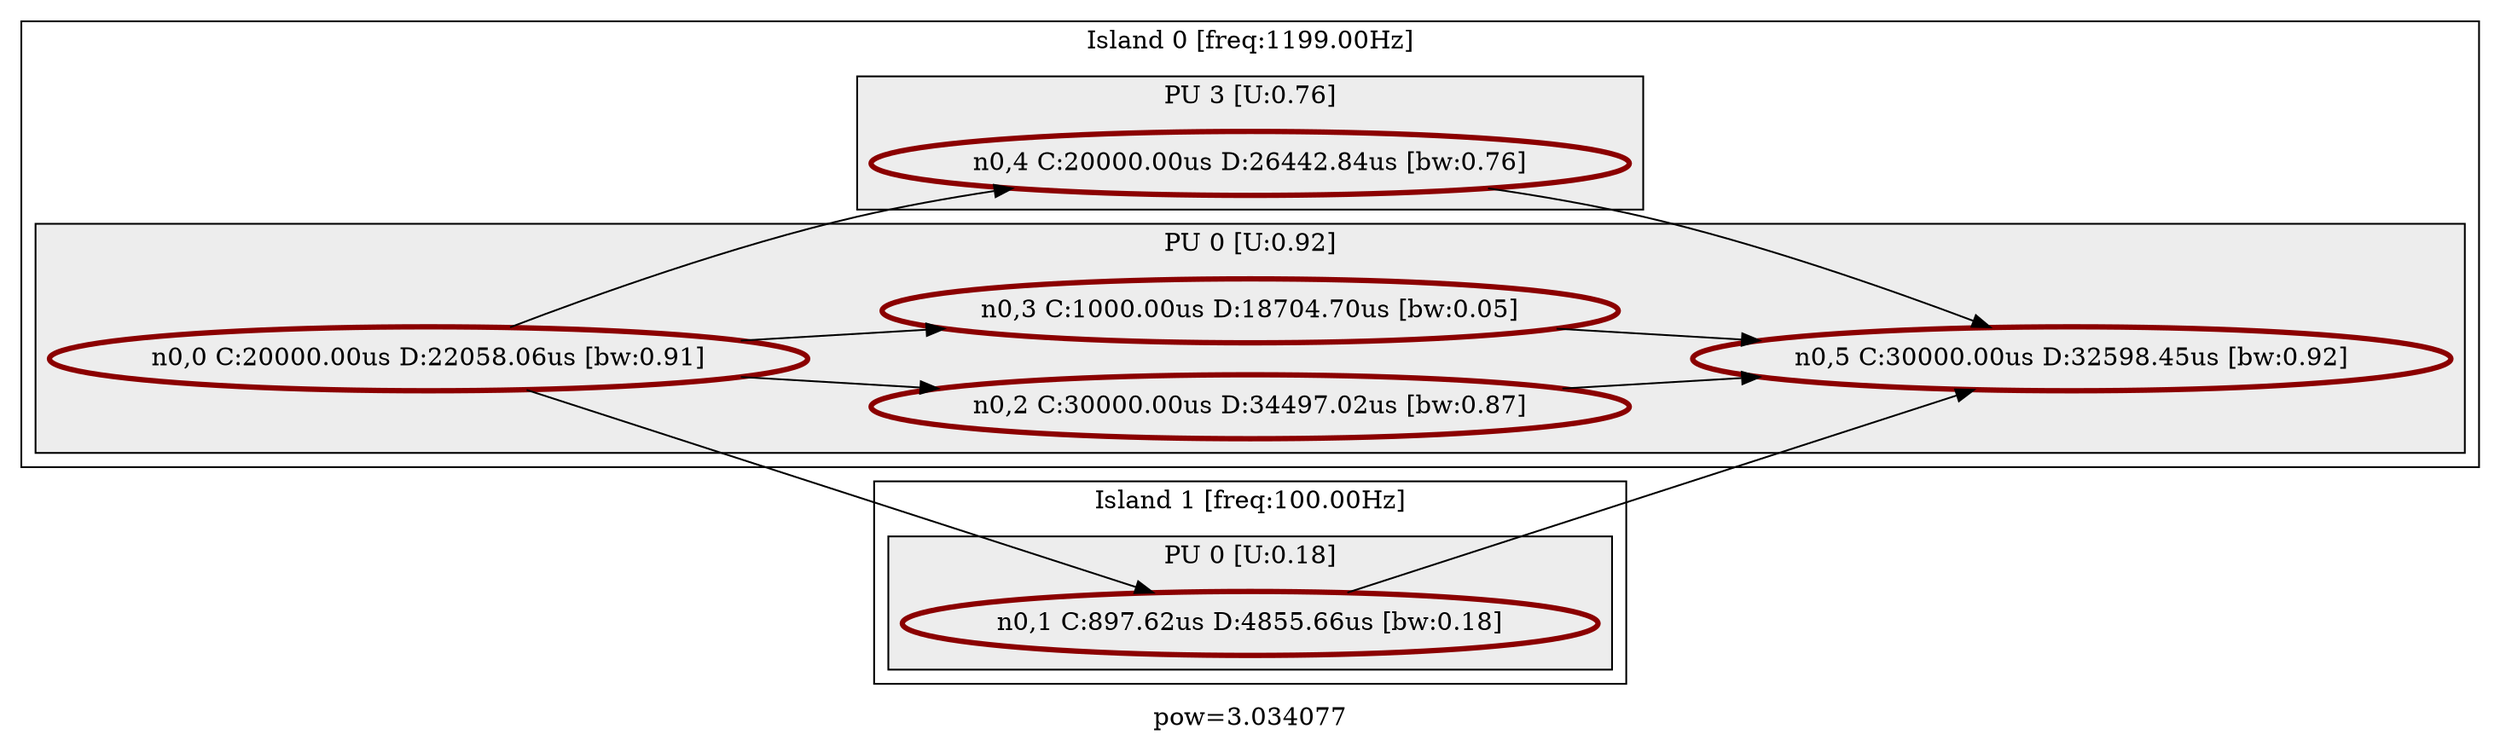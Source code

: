 digraph G {
  rankdir=LR;
  label="pow=3.034077"
  subgraph cluster_island_0 {
    label="Island 0 [freq:1199.00Hz]";
    subgraph cluster_pu_0 {
      label="PU 0 [U:0.92]";
      bgcolor=gray93;
      n_0_0 [ label="n0,0 C:20000.00us D:22058.06us [bw:0.91]", color=darkred, penwidth=3 ];
      n_0_2 [ label="n0,2 C:30000.00us D:34497.02us [bw:0.87]", color=darkred, penwidth=3 ];
      n_0_3 [ label="n0,3 C:1000.00us D:18704.70us [bw:0.05]", color=darkred, penwidth=3 ];
      n_0_5 [ label="n0,5 C:30000.00us D:32598.45us [bw:0.92]", color=darkred, penwidth=3 ];
    }
    subgraph cluster_pu_1 {
      label="PU 1 [U:0.00]";
      bgcolor=gray93;
    }
    subgraph cluster_pu_2 {
      label="PU 2 [U:0.00]";
      bgcolor=gray93;
    }
    subgraph cluster_pu_3 {
      label="PU 3 [U:0.76]";
      bgcolor=gray93;
      n_0_4 [ label="n0,4 C:20000.00us D:26442.84us [bw:0.76]", color=darkred, penwidth=3 ];
    }
  }
  subgraph cluster_island_1 {
    label="Island 1 [freq:100.00Hz]";
    subgraph cluster_pu_0 {
      label="PU 0 [U:0.18]";
      bgcolor=gray93;
      n_0_1 [ label="n0,1 C:897.62us D:4855.66us [bw:0.18]", color=darkred, penwidth=3 ];
    }
  }
  n_0_0 -> n_0_1
  n_0_0 -> n_0_2
  n_0_0 -> n_0_3
  n_0_0 -> n_0_4
  n_0_1 -> n_0_5
  n_0_2 -> n_0_5
  n_0_3 -> n_0_5
  n_0_4 -> n_0_5
}
